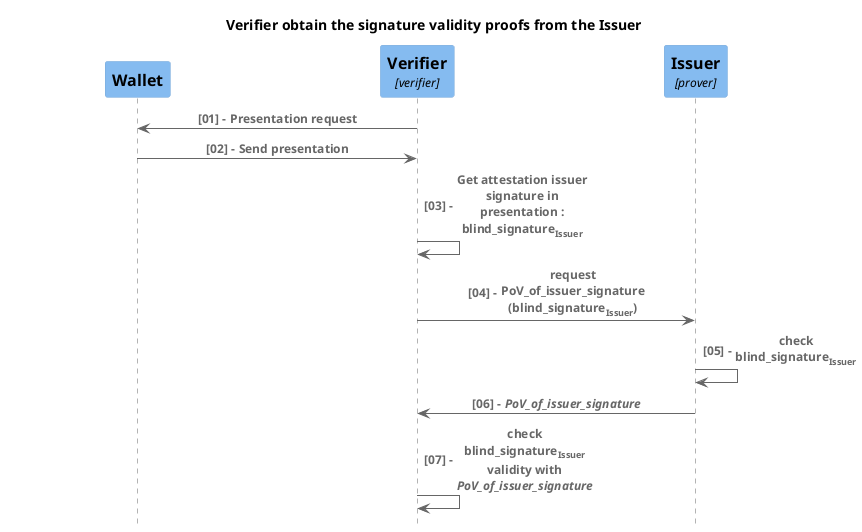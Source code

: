 @startuml 1/pov-verifier
title Verifier obtain the signature validity proofs from the Issuer

skinparam ParticipantPadding 100

!include <c4/C4_Context.puml>
!include <c4/C4_Container.puml>
!include <c4/C4_Component.puml>
!include <c4/C4_Dynamic.puml>
!include <c4/C4_Sequence.puml>

HIDE_STEREOTYPE()
autonumber "<b>[00] - "

Component(wallet, "Wallet")
Component(verifier, "Verifier", "verifier")
Component(issuer, "Issuer", "prover")

Rel(verifier, wallet, "Presentation request")
Rel(wallet, verifier, "Send presentation")
Rel(verifier, verifier, "Get attestation issuer signature in presentation : blind_signature<sub>Issuer</sub>")
Rel(verifier, issuer, "request PoV_of_issuer_signature (blind_signature<sub>Issuer</sub>)")
Rel(issuer, issuer, "check blind_signature<sub>Issuer</sub>")
Rel(issuer, verifier, "//PoV_of_issuer_signature//")
Rel(verifier, verifier, "check blind_signature<sub>Issuer</sub> validity with //PoV_of_issuer_signature//")

@enduml